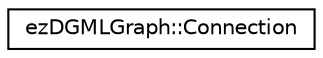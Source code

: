 digraph "Graphical Class Hierarchy"
{
 // LATEX_PDF_SIZE
  edge [fontname="Helvetica",fontsize="10",labelfontname="Helvetica",labelfontsize="10"];
  node [fontname="Helvetica",fontsize="10",shape=record];
  rankdir="LR";
  Node0 [label="ezDGMLGraph::Connection",height=0.2,width=0.4,color="black", fillcolor="white", style="filled",URL="$d1/d42/structez_d_g_m_l_graph_1_1_connection.htm",tooltip=" "];
}
